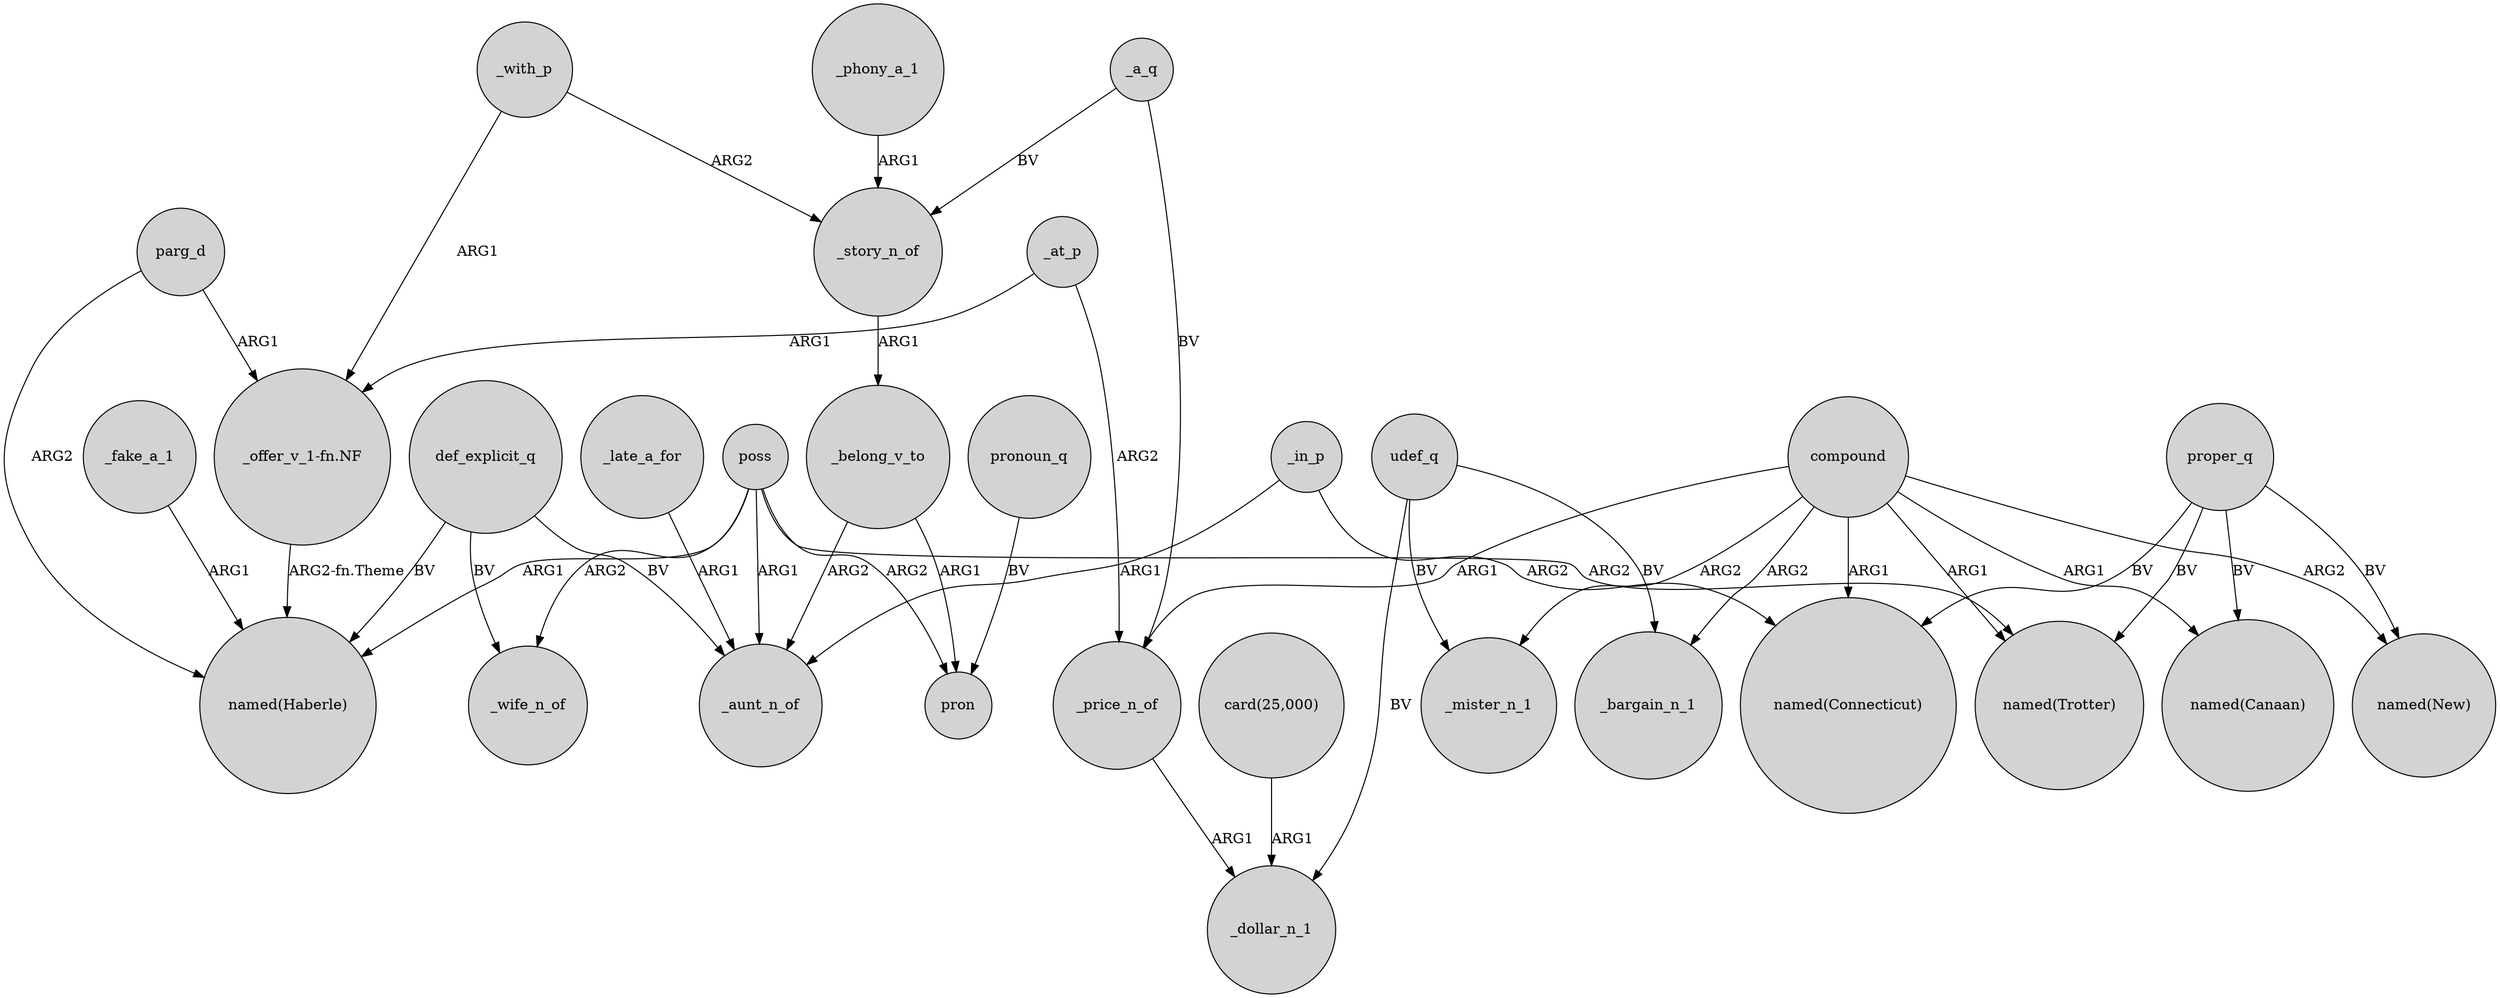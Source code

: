 digraph {
	node [shape=circle style=filled]
	_late_a_for -> _aunt_n_of [label=ARG1]
	_price_n_of -> _dollar_n_1 [label=ARG1]
	compound -> "named(Canaan)" [label=ARG1]
	def_explicit_q -> "named(Haberle)" [label=BV]
	proper_q -> "named(Trotter)" [label=BV]
	compound -> "named(New)" [label=ARG2]
	poss -> _wife_n_of [label=ARG2]
	poss -> pron [label=ARG2]
	parg_d -> "named(Haberle)" [label=ARG2]
	proper_q -> "named(New)" [label=BV]
	def_explicit_q -> _wife_n_of [label=BV]
	compound -> _mister_n_1 [label=ARG2]
	compound -> "named(Trotter)" [label=ARG1]
	udef_q -> _mister_n_1 [label=BV]
	poss -> "named(Trotter)" [label=ARG2]
	_story_n_of -> _belong_v_to [label=ARG1]
	_fake_a_1 -> "named(Haberle)" [label=ARG1]
	_a_q -> _story_n_of [label=BV]
	poss -> _aunt_n_of [label=ARG1]
	"_offer_v_1-fn.NF" -> "named(Haberle)" [label="ARG2-fn.Theme"]
	_belong_v_to -> pron [label=ARG1]
	poss -> "named(Haberle)" [label=ARG1]
	"card(25,000)" -> _dollar_n_1 [label=ARG1]
	_in_p -> _aunt_n_of [label=ARG1]
	_at_p -> "_offer_v_1-fn.NF" [label=ARG1]
	udef_q -> _bargain_n_1 [label=BV]
	pronoun_q -> pron [label=BV]
	def_explicit_q -> _aunt_n_of [label=BV]
	proper_q -> "named(Canaan)" [label=BV]
	_with_p -> "_offer_v_1-fn.NF" [label=ARG1]
	compound -> _bargain_n_1 [label=ARG2]
	_in_p -> "named(Connecticut)" [label=ARG2]
	_belong_v_to -> _aunt_n_of [label=ARG2]
	_with_p -> _story_n_of [label=ARG2]
	proper_q -> "named(Connecticut)" [label=BV]
	compound -> _price_n_of [label=ARG1]
	_at_p -> _price_n_of [label=ARG2]
	parg_d -> "_offer_v_1-fn.NF" [label=ARG1]
	_a_q -> _price_n_of [label=BV]
	_phony_a_1 -> _story_n_of [label=ARG1]
	udef_q -> _dollar_n_1 [label=BV]
	compound -> "named(Connecticut)" [label=ARG1]
}
